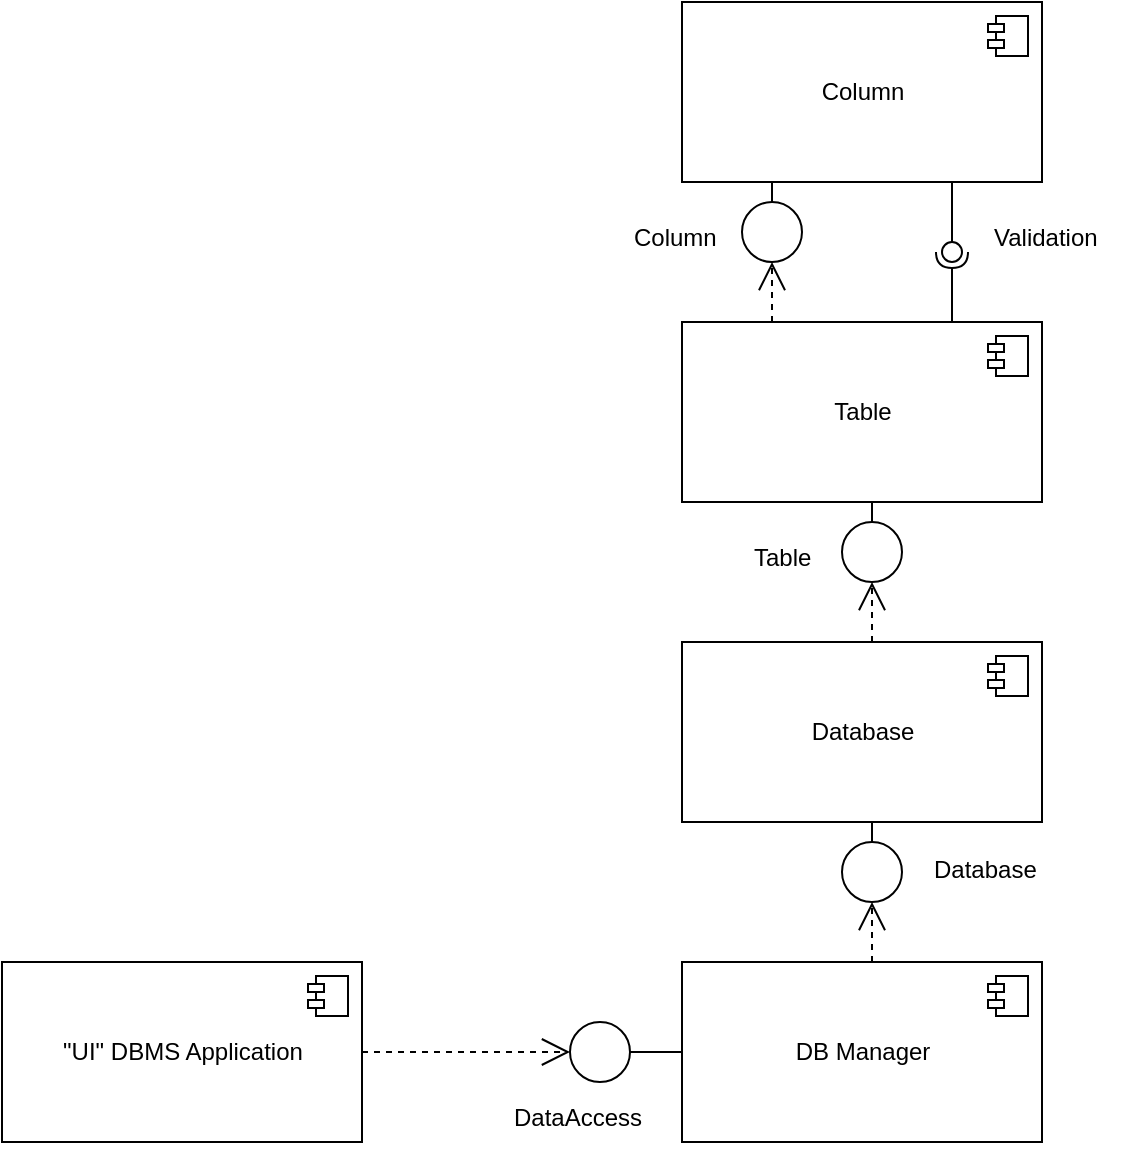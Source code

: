 <mxfile version="20.5.1" type="device"><diagram id="975rH_zdXAYC7g8e0Xca" name="Страница 1"><mxGraphModel dx="1460" dy="757" grid="1" gridSize="10" guides="1" tooltips="1" connect="1" arrows="1" fold="1" page="1" pageScale="1" pageWidth="827" pageHeight="1169" math="0" shadow="0"><root><mxCell id="0"/><mxCell id="1" parent="0"/><mxCell id="w84jXb7fHanbJ6DxY9Ci-1" value="Database" style="html=1;dropTarget=0;" vertex="1" parent="1"><mxGeometry x="470" y="490" width="180" height="90" as="geometry"/></mxCell><mxCell id="w84jXb7fHanbJ6DxY9Ci-2" value="" style="shape=module;jettyWidth=8;jettyHeight=4;" vertex="1" parent="w84jXb7fHanbJ6DxY9Ci-1"><mxGeometry x="1" width="20" height="20" relative="1" as="geometry"><mxPoint x="-27" y="7" as="offset"/></mxGeometry></mxCell><mxCell id="w84jXb7fHanbJ6DxY9Ci-3" value="Column" style="html=1;dropTarget=0;" vertex="1" parent="1"><mxGeometry x="470" y="170" width="180" height="90" as="geometry"/></mxCell><mxCell id="w84jXb7fHanbJ6DxY9Ci-4" value="" style="shape=module;jettyWidth=8;jettyHeight=4;" vertex="1" parent="w84jXb7fHanbJ6DxY9Ci-3"><mxGeometry x="1" width="20" height="20" relative="1" as="geometry"><mxPoint x="-27" y="7" as="offset"/></mxGeometry></mxCell><mxCell id="w84jXb7fHanbJ6DxY9Ci-5" value="Table" style="html=1;dropTarget=0;" vertex="1" parent="1"><mxGeometry x="470" y="330" width="180" height="90" as="geometry"/></mxCell><mxCell id="w84jXb7fHanbJ6DxY9Ci-6" value="" style="shape=module;jettyWidth=8;jettyHeight=4;" vertex="1" parent="w84jXb7fHanbJ6DxY9Ci-5"><mxGeometry x="1" width="20" height="20" relative="1" as="geometry"><mxPoint x="-27" y="7" as="offset"/></mxGeometry></mxCell><mxCell id="w84jXb7fHanbJ6DxY9Ci-7" value="DB Manager" style="html=1;dropTarget=0;" vertex="1" parent="1"><mxGeometry x="470" y="650" width="180" height="90" as="geometry"/></mxCell><mxCell id="w84jXb7fHanbJ6DxY9Ci-8" value="" style="shape=module;jettyWidth=8;jettyHeight=4;" vertex="1" parent="w84jXb7fHanbJ6DxY9Ci-7"><mxGeometry x="1" width="20" height="20" relative="1" as="geometry"><mxPoint x="-27" y="7" as="offset"/></mxGeometry></mxCell><mxCell id="w84jXb7fHanbJ6DxY9Ci-9" value="&quot;UI&quot; DBMS Application" style="html=1;dropTarget=0;" vertex="1" parent="1"><mxGeometry x="130" y="650" width="180" height="90" as="geometry"/></mxCell><mxCell id="w84jXb7fHanbJ6DxY9Ci-10" value="" style="shape=module;jettyWidth=8;jettyHeight=4;" vertex="1" parent="w84jXb7fHanbJ6DxY9Ci-9"><mxGeometry x="1" width="20" height="20" relative="1" as="geometry"><mxPoint x="-27" y="7" as="offset"/></mxGeometry></mxCell><mxCell id="w84jXb7fHanbJ6DxY9Ci-11" value="" style="rounded=0;orthogonalLoop=1;jettySize=auto;html=1;endArrow=none;endFill=0;sketch=0;sourcePerimeterSpacing=0;targetPerimeterSpacing=0;exitX=0.75;exitY=1;exitDx=0;exitDy=0;" edge="1" target="w84jXb7fHanbJ6DxY9Ci-13" parent="1" source="w84jXb7fHanbJ6DxY9Ci-3"><mxGeometry relative="1" as="geometry"><mxPoint x="390" y="445" as="sourcePoint"/></mxGeometry></mxCell><mxCell id="w84jXb7fHanbJ6DxY9Ci-12" value="" style="rounded=0;orthogonalLoop=1;jettySize=auto;html=1;endArrow=halfCircle;endFill=0;entryX=0.5;entryY=0.5;endSize=6;strokeWidth=1;sketch=0;exitX=0.75;exitY=0;exitDx=0;exitDy=0;" edge="1" target="w84jXb7fHanbJ6DxY9Ci-13" parent="1" source="w84jXb7fHanbJ6DxY9Ci-5"><mxGeometry relative="1" as="geometry"><mxPoint x="430" y="445" as="sourcePoint"/></mxGeometry></mxCell><mxCell id="w84jXb7fHanbJ6DxY9Ci-13" value="" style="ellipse;whiteSpace=wrap;html=1;align=center;aspect=fixed;resizable=0;points=[];outlineConnect=0;sketch=0;" vertex="1" parent="1"><mxGeometry x="600" y="290" width="10" height="10" as="geometry"/></mxCell><mxCell id="w84jXb7fHanbJ6DxY9Ci-18" value="" style="ellipse;whiteSpace=wrap;html=1;aspect=fixed;" vertex="1" parent="1"><mxGeometry x="500" y="270" width="30" height="30" as="geometry"/></mxCell><mxCell id="w84jXb7fHanbJ6DxY9Ci-19" value="" style="endArrow=none;html=1;rounded=0;entryX=0.25;entryY=1;entryDx=0;entryDy=0;exitX=0.5;exitY=0;exitDx=0;exitDy=0;" edge="1" parent="1" source="w84jXb7fHanbJ6DxY9Ci-18" target="w84jXb7fHanbJ6DxY9Ci-3"><mxGeometry width="50" height="50" relative="1" as="geometry"><mxPoint x="490" y="370" as="sourcePoint"/><mxPoint x="540" y="320" as="targetPoint"/></mxGeometry></mxCell><mxCell id="w84jXb7fHanbJ6DxY9Ci-21" value="" style="endArrow=open;endSize=12;dashed=1;html=1;rounded=0;entryX=0.5;entryY=1;entryDx=0;entryDy=0;exitX=0.25;exitY=0;exitDx=0;exitDy=0;" edge="1" parent="1" source="w84jXb7fHanbJ6DxY9Ci-5" target="w84jXb7fHanbJ6DxY9Ci-18"><mxGeometry width="160" relative="1" as="geometry"><mxPoint x="360" y="320" as="sourcePoint"/><mxPoint x="520" y="320" as="targetPoint"/></mxGeometry></mxCell><mxCell id="w84jXb7fHanbJ6DxY9Ci-23" value="Column" style="text;strokeColor=none;fillColor=none;align=left;verticalAlign=top;spacingLeft=4;spacingRight=4;overflow=hidden;rotatable=0;points=[[0,0.5],[1,0.5]];portConstraint=eastwest;" vertex="1" parent="1"><mxGeometry x="440" y="274" width="60" height="26" as="geometry"/></mxCell><mxCell id="w84jXb7fHanbJ6DxY9Ci-24" value="Validation" style="text;strokeColor=none;fillColor=none;align=left;verticalAlign=top;spacingLeft=4;spacingRight=4;overflow=hidden;rotatable=0;points=[[0,0.5],[1,0.5]];portConstraint=eastwest;" vertex="1" parent="1"><mxGeometry x="620" y="274" width="70" height="26" as="geometry"/></mxCell><mxCell id="w84jXb7fHanbJ6DxY9Ci-25" value="" style="ellipse;whiteSpace=wrap;html=1;aspect=fixed;" vertex="1" parent="1"><mxGeometry x="550" y="430" width="30" height="30" as="geometry"/></mxCell><mxCell id="w84jXb7fHanbJ6DxY9Ci-26" value="" style="endArrow=none;html=1;rounded=0;entryX=0.25;entryY=1;entryDx=0;entryDy=0;exitX=0.5;exitY=0;exitDx=0;exitDy=0;" edge="1" parent="1" source="w84jXb7fHanbJ6DxY9Ci-25"><mxGeometry width="50" height="50" relative="1" as="geometry"><mxPoint x="540" y="530" as="sourcePoint"/><mxPoint x="565.0" y="420" as="targetPoint"/></mxGeometry></mxCell><mxCell id="w84jXb7fHanbJ6DxY9Ci-27" value="" style="endArrow=open;endSize=12;dashed=1;html=1;rounded=0;entryX=0.5;entryY=1;entryDx=0;entryDy=0;exitX=0.25;exitY=0;exitDx=0;exitDy=0;" edge="1" parent="1" target="w84jXb7fHanbJ6DxY9Ci-25"><mxGeometry width="160" relative="1" as="geometry"><mxPoint x="565.0" y="490" as="sourcePoint"/><mxPoint x="570" y="480" as="targetPoint"/></mxGeometry></mxCell><mxCell id="w84jXb7fHanbJ6DxY9Ci-28" value="Table" style="text;strokeColor=none;fillColor=none;align=left;verticalAlign=top;spacingLeft=4;spacingRight=4;overflow=hidden;rotatable=0;points=[[0,0.5],[1,0.5]];portConstraint=eastwest;" vertex="1" parent="1"><mxGeometry x="500" y="434" width="60" height="26" as="geometry"/></mxCell><mxCell id="w84jXb7fHanbJ6DxY9Ci-29" value="" style="ellipse;whiteSpace=wrap;html=1;aspect=fixed;" vertex="1" parent="1"><mxGeometry x="550" y="590" width="30" height="30" as="geometry"/></mxCell><mxCell id="w84jXb7fHanbJ6DxY9Ci-30" value="" style="endArrow=none;html=1;rounded=0;entryX=0.25;entryY=1;entryDx=0;entryDy=0;exitX=0.5;exitY=0;exitDx=0;exitDy=0;" edge="1" parent="1" source="w84jXb7fHanbJ6DxY9Ci-29"><mxGeometry width="50" height="50" relative="1" as="geometry"><mxPoint x="540" y="690" as="sourcePoint"/><mxPoint x="565.0" y="580" as="targetPoint"/></mxGeometry></mxCell><mxCell id="w84jXb7fHanbJ6DxY9Ci-31" value="" style="endArrow=open;endSize=12;dashed=1;html=1;rounded=0;entryX=0.5;entryY=1;entryDx=0;entryDy=0;exitX=0.25;exitY=0;exitDx=0;exitDy=0;" edge="1" parent="1" target="w84jXb7fHanbJ6DxY9Ci-29"><mxGeometry width="160" relative="1" as="geometry"><mxPoint x="565.0" y="650" as="sourcePoint"/><mxPoint x="570" y="640" as="targetPoint"/></mxGeometry></mxCell><mxCell id="w84jXb7fHanbJ6DxY9Ci-32" value="Database" style="text;strokeColor=none;fillColor=none;align=left;verticalAlign=top;spacingLeft=4;spacingRight=4;overflow=hidden;rotatable=0;points=[[0,0.5],[1,0.5]];portConstraint=eastwest;" vertex="1" parent="1"><mxGeometry x="590" y="590" width="70" height="26" as="geometry"/></mxCell><mxCell id="w84jXb7fHanbJ6DxY9Ci-37" value="" style="ellipse;whiteSpace=wrap;html=1;aspect=fixed;" vertex="1" parent="1"><mxGeometry x="414" y="680" width="30" height="30" as="geometry"/></mxCell><mxCell id="w84jXb7fHanbJ6DxY9Ci-38" value="" style="endArrow=none;html=1;rounded=0;entryX=0;entryY=0.5;entryDx=0;entryDy=0;exitX=1;exitY=0.5;exitDx=0;exitDy=0;" edge="1" parent="1" source="w84jXb7fHanbJ6DxY9Ci-37" target="w84jXb7fHanbJ6DxY9Ci-7"><mxGeometry width="50" height="50" relative="1" as="geometry"><mxPoint x="400" y="777.5" as="sourcePoint"/><mxPoint x="425.0" y="667.5" as="targetPoint"/></mxGeometry></mxCell><mxCell id="w84jXb7fHanbJ6DxY9Ci-39" value="" style="endArrow=open;endSize=12;dashed=1;html=1;rounded=0;entryX=0;entryY=0.5;entryDx=0;entryDy=0;exitX=1;exitY=0.5;exitDx=0;exitDy=0;" edge="1" parent="1" target="w84jXb7fHanbJ6DxY9Ci-37" source="w84jXb7fHanbJ6DxY9Ci-9"><mxGeometry width="160" relative="1" as="geometry"><mxPoint x="330" y="722.5" as="sourcePoint"/><mxPoint x="430" y="727.5" as="targetPoint"/></mxGeometry></mxCell><mxCell id="w84jXb7fHanbJ6DxY9Ci-40" value="DataAccess" style="text;strokeColor=none;fillColor=none;align=left;verticalAlign=top;spacingLeft=4;spacingRight=4;overflow=hidden;rotatable=0;points=[[0,0.5],[1,0.5]];portConstraint=eastwest;" vertex="1" parent="1"><mxGeometry x="380" y="714" width="90" height="26" as="geometry"/></mxCell></root></mxGraphModel></diagram></mxfile>